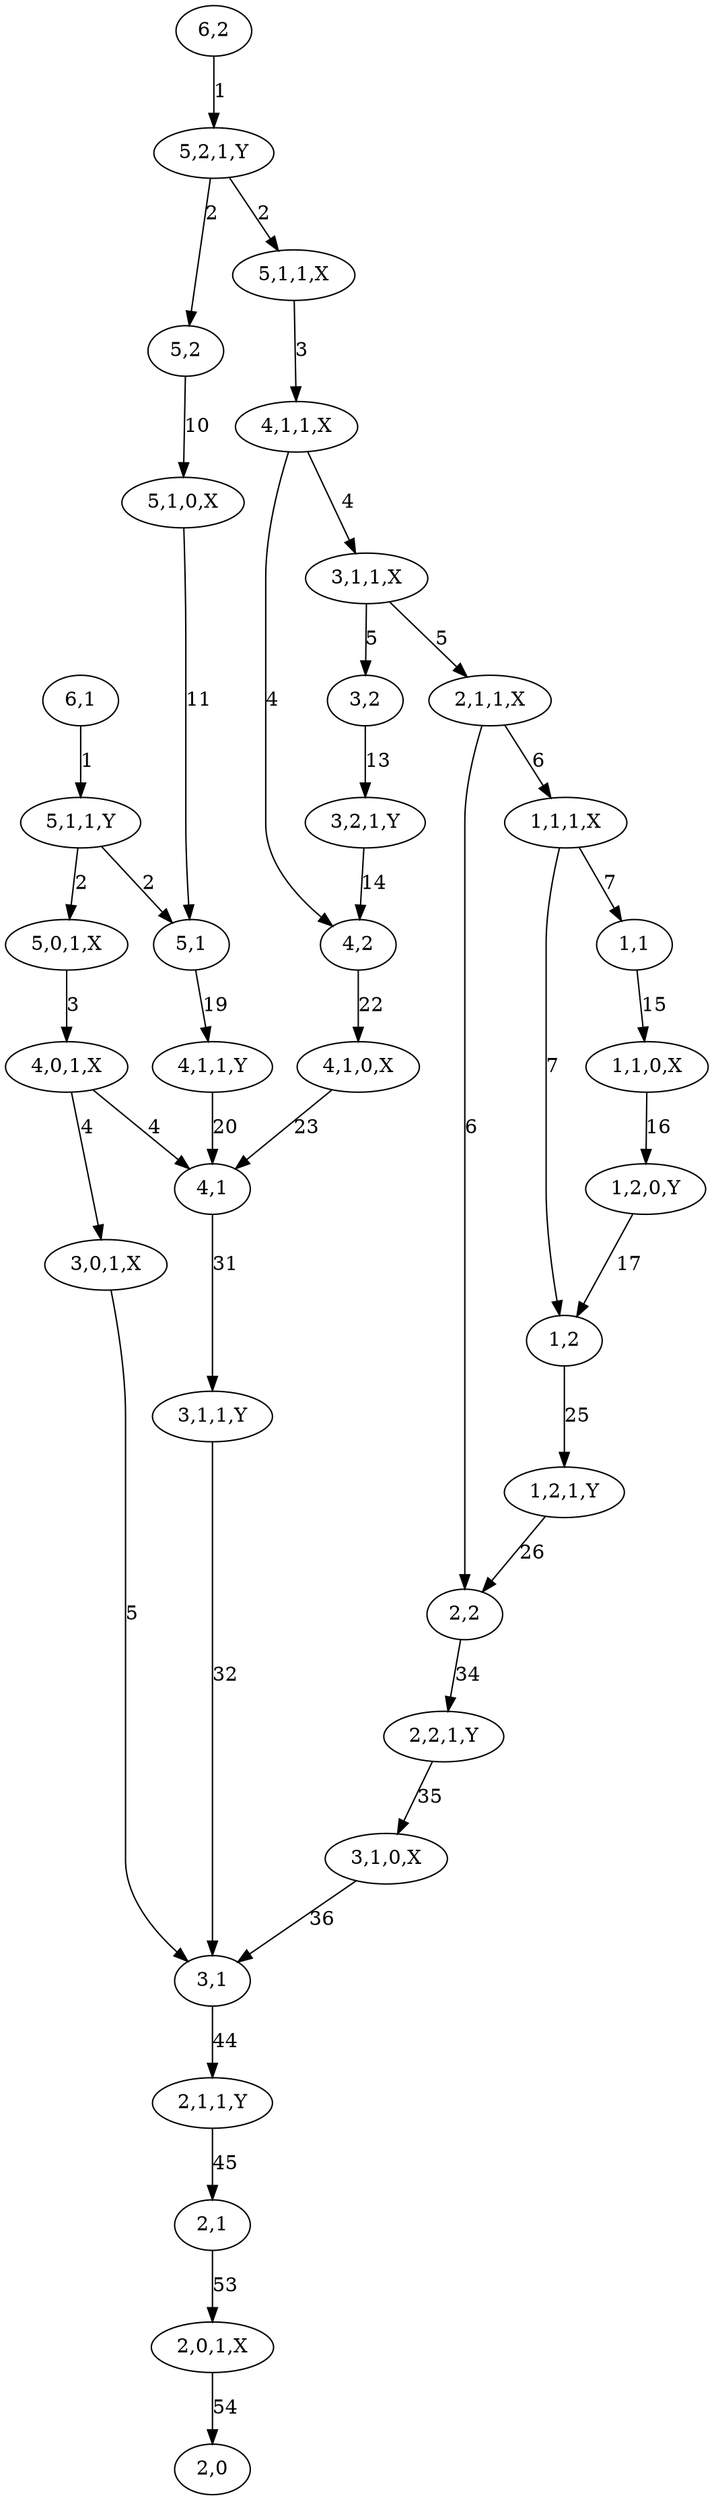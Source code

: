 digraph graphname {
"2,2,1,Y" [nodetype=route];
"2,1,1,X" [nodetype=route];
"1,2" [nodetype=logic];
"1,1" [nodetype=logic];
"6,1" [nodetype=logic];
"6,2" [nodetype=logic];
"2,1" [nodetype=logic];
"2,0" [nodetype=logic];
"2,2" [nodetype=logic];
"2,0,1,X" [nodetype=route];
"4,2" [nodetype=logic];
"4,1" [nodetype=logic];
"1,1,0,X" [nodetype=route];
"4,0,1,X" [nodetype=route];
"5,2" [nodetype=logic];
"5,1" [nodetype=logic];
"3,1" [nodetype=logic];
"3,2" [nodetype=logic];
"5,1,1,X" [nodetype=route];
"5,1,1,Y" [nodetype=route];
"2,1,1,Y" [nodetype=route];
"1,2,0,Y" [nodetype=route];
"5,0,1,X" [nodetype=route];
"3,0,1,X" [nodetype=route];
"1,1,1,X" [nodetype=route];
"3,1,0,X" [nodetype=route];
"3,2,1,Y" [nodetype=route];
"5,1,0,X" [nodetype=route];
"4,1,0,X" [nodetype=route];
"3,1,1,X" [nodetype=route];
"3,1,1,Y" [nodetype=route];
"5,2,1,Y" [nodetype=route];
"1,2,1,Y" [nodetype=route];
"4,1,1,Y" [nodetype=route];
"4,1,1,X" [nodetype=route];
"2,2,1,Y" -> "3,1,0,X"  [label=35];
"2,1,1,X" -> "2,2"  [label=6];
"2,1,1,X" -> "1,1,1,X"  [label=6];
"1,2" -> "1,2,1,Y"  [label=25];
"1,1" -> "1,1,0,X"  [label=15];
"6,1" -> "5,1,1,Y"  [label=1];
"6,2" -> "5,2,1,Y"  [label=1];
"2,1" -> "2,0,1,X"  [label=53];
"2,2" -> "2,2,1,Y"  [label=34];
"2,0,1,X" -> "2,0"  [label=54];
"4,2" -> "4,1,0,X"  [label=22];
"4,1" -> "3,1,1,Y"  [label=31];
"1,1,0,X" -> "1,2,0,Y"  [label=16];
"4,0,1,X" -> "4,1"  [label=4];
"4,0,1,X" -> "3,0,1,X"  [label=4];
"5,2" -> "5,1,0,X"  [label=10];
"5,1" -> "4,1,1,Y"  [label=19];
"3,1" -> "2,1,1,Y"  [label=44];
"3,2" -> "3,2,1,Y"  [label=13];
"5,1,1,X" -> "4,1,1,X"  [label=3];
"5,1,1,Y" -> "5,1"  [label=2];
"5,1,1,Y" -> "5,0,1,X"  [label=2];
"2,1,1,Y" -> "2,1"  [label=45];
"1,2,0,Y" -> "1,2"  [label=17];
"5,0,1,X" -> "4,0,1,X"  [label=3];
"3,0,1,X" -> "3,1"  [label=5];
"1,1,1,X" -> "1,2"  [label=7];
"1,1,1,X" -> "1,1"  [label=7];
"3,1,0,X" -> "3,1"  [label=36];
"3,2,1,Y" -> "4,2"  [label=14];
"5,1,0,X" -> "5,1"  [label=11];
"4,1,0,X" -> "4,1"  [label=23];
"3,1,1,X" -> "3,2"  [label=5];
"3,1,1,X" -> "2,1,1,X"  [label=5];
"3,1,1,Y" -> "3,1"  [label=32];
"5,2,1,Y" -> "5,2"  [label=2];
"5,2,1,Y" -> "5,1,1,X"  [label=2];
"1,2,1,Y" -> "2,2"  [label=26];
"4,1,1,Y" -> "4,1"  [label=20];
"4,1,1,X" -> "4,2"  [label=4];
"4,1,1,X" -> "3,1,1,X"  [label=4];
}
